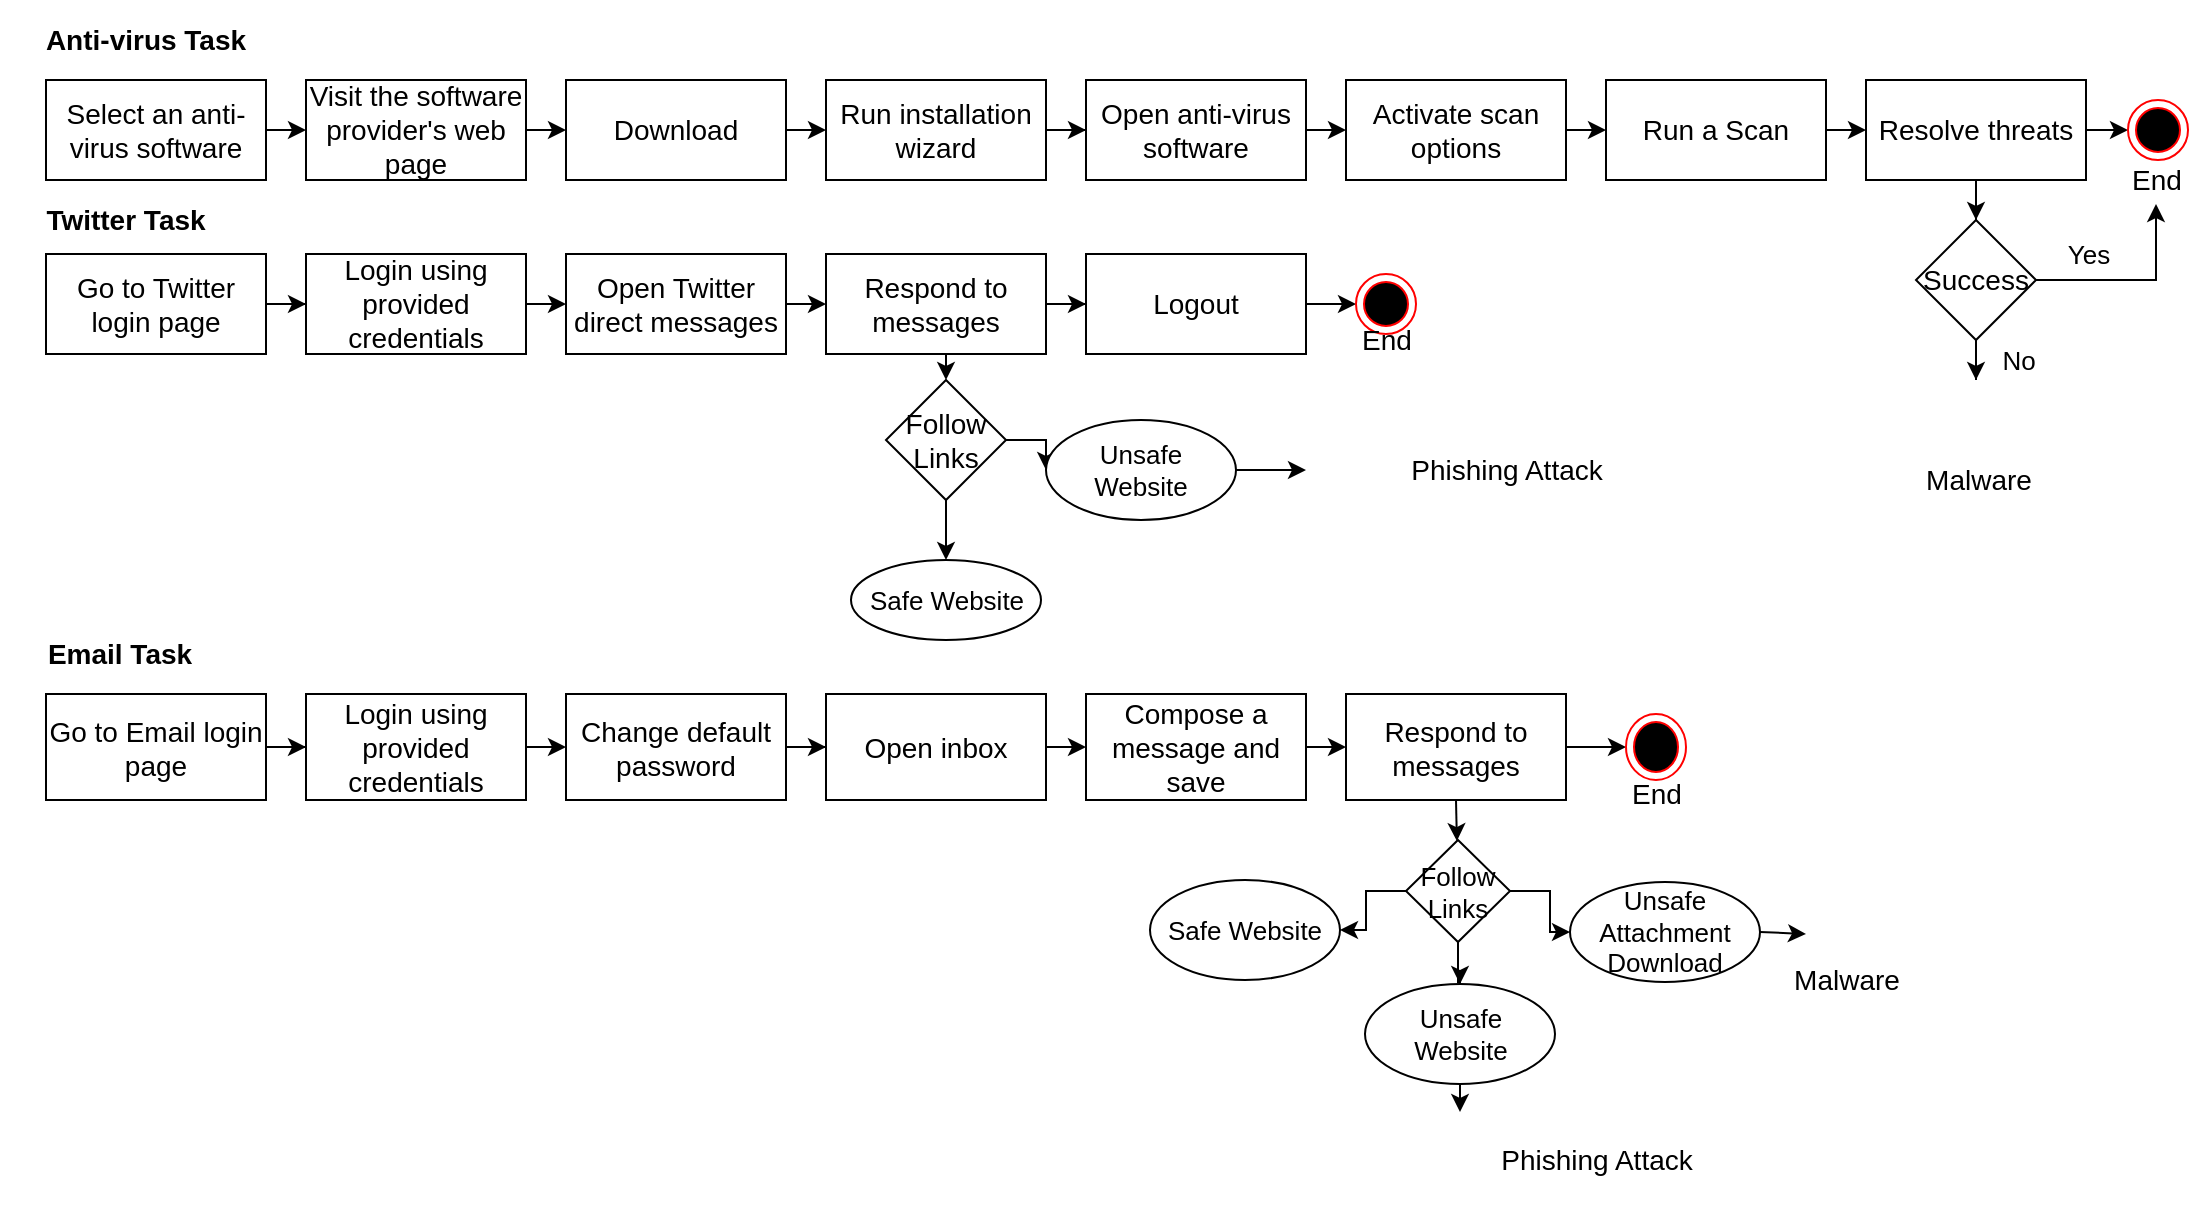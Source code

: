 <mxfile version="13.7.9" type="device"><diagram id="nd0VjMo8nx-PYlnj6bwA" name="Page-1"><mxGraphModel dx="1355" dy="776" grid="1" gridSize="10" guides="1" tooltips="1" connect="1" arrows="1" fold="1" page="1" pageScale="1" pageWidth="850" pageHeight="1100" math="0" shadow="0"><root><mxCell id="0"/><mxCell id="1" parent="0"/><mxCell id="8Qu4u8hAuwnlyIQ9D4yq-1" style="edgeStyle=orthogonalEdgeStyle;rounded=0;orthogonalLoop=1;jettySize=auto;html=1;exitX=1;exitY=0.5;exitDx=0;exitDy=0;entryX=0;entryY=0.5;entryDx=0;entryDy=0;fontSize=14;" edge="1" parent="1" source="8Qu4u8hAuwnlyIQ9D4yq-2" target="8Qu4u8hAuwnlyIQ9D4yq-4"><mxGeometry relative="1" as="geometry"/></mxCell><mxCell id="8Qu4u8hAuwnlyIQ9D4yq-2" value="Select an anti-virus software" style="text;html=1;align=center;verticalAlign=middle;whiteSpace=wrap;rounded=0;strokeColor=#000000;fontSize=14;" vertex="1" parent="1"><mxGeometry x="40" y="60" width="110" height="50" as="geometry"/></mxCell><mxCell id="8Qu4u8hAuwnlyIQ9D4yq-3" style="edgeStyle=orthogonalEdgeStyle;rounded=0;orthogonalLoop=1;jettySize=auto;html=1;exitX=1;exitY=0.5;exitDx=0;exitDy=0;entryX=0;entryY=0.5;entryDx=0;entryDy=0;fontSize=14;" edge="1" parent="1" source="8Qu4u8hAuwnlyIQ9D4yq-4" target="8Qu4u8hAuwnlyIQ9D4yq-6"><mxGeometry relative="1" as="geometry"/></mxCell><mxCell id="8Qu4u8hAuwnlyIQ9D4yq-4" value="Visit the software provider's web page" style="text;html=1;align=center;verticalAlign=middle;whiteSpace=wrap;rounded=0;strokeColor=#000000;fontSize=14;" vertex="1" parent="1"><mxGeometry x="170" y="60" width="110" height="50" as="geometry"/></mxCell><mxCell id="8Qu4u8hAuwnlyIQ9D4yq-5" style="edgeStyle=orthogonalEdgeStyle;rounded=0;orthogonalLoop=1;jettySize=auto;html=1;exitX=1;exitY=0.5;exitDx=0;exitDy=0;entryX=0;entryY=0.5;entryDx=0;entryDy=0;fontSize=14;" edge="1" parent="1" source="8Qu4u8hAuwnlyIQ9D4yq-6" target="8Qu4u8hAuwnlyIQ9D4yq-8"><mxGeometry relative="1" as="geometry"/></mxCell><mxCell id="8Qu4u8hAuwnlyIQ9D4yq-6" value="Download" style="text;html=1;align=center;verticalAlign=middle;whiteSpace=wrap;rounded=0;strokeColor=#000000;fontSize=14;" vertex="1" parent="1"><mxGeometry x="300" y="60" width="110" height="50" as="geometry"/></mxCell><mxCell id="8Qu4u8hAuwnlyIQ9D4yq-7" style="edgeStyle=orthogonalEdgeStyle;rounded=0;orthogonalLoop=1;jettySize=auto;html=1;exitX=1;exitY=0.5;exitDx=0;exitDy=0;fontSize=14;" edge="1" parent="1" source="8Qu4u8hAuwnlyIQ9D4yq-8" target="8Qu4u8hAuwnlyIQ9D4yq-10"><mxGeometry relative="1" as="geometry"/></mxCell><mxCell id="8Qu4u8hAuwnlyIQ9D4yq-8" value="Run installation wizard" style="text;html=1;align=center;verticalAlign=middle;whiteSpace=wrap;rounded=0;strokeColor=#000000;fontSize=14;" vertex="1" parent="1"><mxGeometry x="430" y="60" width="110" height="50" as="geometry"/></mxCell><mxCell id="8Qu4u8hAuwnlyIQ9D4yq-9" style="edgeStyle=orthogonalEdgeStyle;rounded=0;orthogonalLoop=1;jettySize=auto;html=1;exitX=1;exitY=0.5;exitDx=0;exitDy=0;entryX=0;entryY=0.5;entryDx=0;entryDy=0;fontSize=14;" edge="1" parent="1" source="8Qu4u8hAuwnlyIQ9D4yq-10" target="8Qu4u8hAuwnlyIQ9D4yq-12"><mxGeometry relative="1" as="geometry"/></mxCell><mxCell id="8Qu4u8hAuwnlyIQ9D4yq-10" value="Open anti-virus software" style="text;html=1;align=center;verticalAlign=middle;whiteSpace=wrap;rounded=0;strokeColor=#000000;fontSize=14;" vertex="1" parent="1"><mxGeometry x="560" y="60" width="110" height="50" as="geometry"/></mxCell><mxCell id="8Qu4u8hAuwnlyIQ9D4yq-11" style="edgeStyle=orthogonalEdgeStyle;rounded=0;orthogonalLoop=1;jettySize=auto;html=1;exitX=1;exitY=0.5;exitDx=0;exitDy=0;entryX=0;entryY=0.5;entryDx=0;entryDy=0;fontSize=14;" edge="1" parent="1" source="8Qu4u8hAuwnlyIQ9D4yq-12" target="8Qu4u8hAuwnlyIQ9D4yq-14"><mxGeometry relative="1" as="geometry"/></mxCell><mxCell id="8Qu4u8hAuwnlyIQ9D4yq-12" value="Activate scan options" style="text;html=1;align=center;verticalAlign=middle;whiteSpace=wrap;rounded=0;strokeColor=#000000;fontSize=14;" vertex="1" parent="1"><mxGeometry x="690" y="60" width="110" height="50" as="geometry"/></mxCell><mxCell id="8Qu4u8hAuwnlyIQ9D4yq-13" style="edgeStyle=orthogonalEdgeStyle;rounded=0;orthogonalLoop=1;jettySize=auto;html=1;exitX=1;exitY=0.5;exitDx=0;exitDy=0;entryX=0;entryY=0.5;entryDx=0;entryDy=0;fontSize=14;" edge="1" parent="1" source="8Qu4u8hAuwnlyIQ9D4yq-14" target="8Qu4u8hAuwnlyIQ9D4yq-16"><mxGeometry relative="1" as="geometry"/></mxCell><mxCell id="8Qu4u8hAuwnlyIQ9D4yq-14" value="Run a Scan" style="text;html=1;align=center;verticalAlign=middle;whiteSpace=wrap;rounded=0;strokeColor=#000000;fontSize=14;" vertex="1" parent="1"><mxGeometry x="820" y="60" width="110" height="50" as="geometry"/></mxCell><mxCell id="8Qu4u8hAuwnlyIQ9D4yq-15" style="edgeStyle=orthogonalEdgeStyle;rounded=0;orthogonalLoop=1;jettySize=auto;html=1;exitX=1;exitY=0.5;exitDx=0;exitDy=0;fontSize=14;" edge="1" parent="1" source="8Qu4u8hAuwnlyIQ9D4yq-16" target="8Qu4u8hAuwnlyIQ9D4yq-46"><mxGeometry relative="1" as="geometry"><mxPoint x="1080" y="85" as="targetPoint"/></mxGeometry></mxCell><mxCell id="8Qu4u8hAuwnlyIQ9D4yq-80" style="edgeStyle=orthogonalEdgeStyle;rounded=0;orthogonalLoop=1;jettySize=auto;html=1;exitX=0.5;exitY=1;exitDx=0;exitDy=0;fontSize=13;" edge="1" parent="1" source="8Qu4u8hAuwnlyIQ9D4yq-16" target="8Qu4u8hAuwnlyIQ9D4yq-79"><mxGeometry relative="1" as="geometry"/></mxCell><mxCell id="8Qu4u8hAuwnlyIQ9D4yq-16" value="Resolve threats" style="text;html=1;align=center;verticalAlign=middle;whiteSpace=wrap;rounded=0;strokeColor=#000000;fontSize=14;" vertex="1" parent="1"><mxGeometry x="950" y="60" width="110" height="50" as="geometry"/></mxCell><mxCell id="8Qu4u8hAuwnlyIQ9D4yq-17" style="edgeStyle=orthogonalEdgeStyle;rounded=0;orthogonalLoop=1;jettySize=auto;html=1;exitX=1;exitY=0.5;exitDx=0;exitDy=0;fontSize=14;" edge="1" parent="1" source="8Qu4u8hAuwnlyIQ9D4yq-18" target="8Qu4u8hAuwnlyIQ9D4yq-20"><mxGeometry relative="1" as="geometry"/></mxCell><mxCell id="8Qu4u8hAuwnlyIQ9D4yq-18" value="Go to Twitter login page" style="text;html=1;align=center;verticalAlign=middle;whiteSpace=wrap;rounded=0;strokeColor=#000000;fontSize=14;" vertex="1" parent="1"><mxGeometry x="40" y="147" width="110" height="50" as="geometry"/></mxCell><mxCell id="8Qu4u8hAuwnlyIQ9D4yq-19" style="edgeStyle=orthogonalEdgeStyle;rounded=0;orthogonalLoop=1;jettySize=auto;html=1;exitX=1;exitY=0.5;exitDx=0;exitDy=0;entryX=0;entryY=0.5;entryDx=0;entryDy=0;fontSize=14;" edge="1" parent="1" source="8Qu4u8hAuwnlyIQ9D4yq-20" target="8Qu4u8hAuwnlyIQ9D4yq-22"><mxGeometry relative="1" as="geometry"/></mxCell><mxCell id="8Qu4u8hAuwnlyIQ9D4yq-20" value="Login using provided credentials" style="text;html=1;align=center;verticalAlign=middle;whiteSpace=wrap;rounded=0;strokeColor=#000000;fontSize=14;" vertex="1" parent="1"><mxGeometry x="170" y="147" width="110" height="50" as="geometry"/></mxCell><mxCell id="8Qu4u8hAuwnlyIQ9D4yq-21" style="edgeStyle=orthogonalEdgeStyle;rounded=0;orthogonalLoop=1;jettySize=auto;html=1;exitX=1;exitY=0.5;exitDx=0;exitDy=0;entryX=0;entryY=0.5;entryDx=0;entryDy=0;fontSize=14;" edge="1" parent="1" source="8Qu4u8hAuwnlyIQ9D4yq-22" target="8Qu4u8hAuwnlyIQ9D4yq-24"><mxGeometry relative="1" as="geometry"/></mxCell><mxCell id="8Qu4u8hAuwnlyIQ9D4yq-22" value="Open Twitter direct messages" style="text;html=1;align=center;verticalAlign=middle;whiteSpace=wrap;rounded=0;strokeColor=#000000;fontSize=14;" vertex="1" parent="1"><mxGeometry x="300" y="147" width="110" height="50" as="geometry"/></mxCell><mxCell id="8Qu4u8hAuwnlyIQ9D4yq-23" style="edgeStyle=orthogonalEdgeStyle;rounded=0;orthogonalLoop=1;jettySize=auto;html=1;exitX=1;exitY=0.5;exitDx=0;exitDy=0;fontSize=14;" edge="1" parent="1" source="8Qu4u8hAuwnlyIQ9D4yq-24" target="8Qu4u8hAuwnlyIQ9D4yq-26"><mxGeometry relative="1" as="geometry"/></mxCell><mxCell id="8Qu4u8hAuwnlyIQ9D4yq-49" style="edgeStyle=orthogonalEdgeStyle;rounded=0;orthogonalLoop=1;jettySize=auto;html=1;exitX=0.5;exitY=1;exitDx=0;exitDy=0;entryX=0.5;entryY=0;entryDx=0;entryDy=0;" edge="1" parent="1" source="8Qu4u8hAuwnlyIQ9D4yq-24" target="8Qu4u8hAuwnlyIQ9D4yq-48"><mxGeometry relative="1" as="geometry"/></mxCell><mxCell id="8Qu4u8hAuwnlyIQ9D4yq-24" value="Respond to messages" style="text;html=1;align=center;verticalAlign=middle;whiteSpace=wrap;rounded=0;strokeColor=#000000;fontSize=14;" vertex="1" parent="1"><mxGeometry x="430" y="147" width="110" height="50" as="geometry"/></mxCell><mxCell id="8Qu4u8hAuwnlyIQ9D4yq-25" style="edgeStyle=orthogonalEdgeStyle;rounded=0;orthogonalLoop=1;jettySize=auto;html=1;exitX=1;exitY=0.5;exitDx=0;exitDy=0;entryX=0;entryY=0.5;entryDx=0;entryDy=0;fontSize=14;" edge="1" parent="1" source="8Qu4u8hAuwnlyIQ9D4yq-26" target="8Qu4u8hAuwnlyIQ9D4yq-44"><mxGeometry relative="1" as="geometry"/></mxCell><mxCell id="8Qu4u8hAuwnlyIQ9D4yq-26" value="Logout" style="text;html=1;align=center;verticalAlign=middle;whiteSpace=wrap;rounded=0;strokeColor=#000000;fontSize=14;" vertex="1" parent="1"><mxGeometry x="560" y="147" width="110" height="50" as="geometry"/></mxCell><mxCell id="8Qu4u8hAuwnlyIQ9D4yq-27" value="&lt;font style=&quot;font-size: 14px;&quot;&gt;&lt;b style=&quot;font-size: 14px;&quot;&gt;Twitter Task&lt;/b&gt;&lt;/font&gt;" style="text;html=1;strokeColor=none;fillColor=none;align=center;verticalAlign=middle;whiteSpace=wrap;rounded=0;fontSize=14;" vertex="1" parent="1"><mxGeometry x="20" y="110" width="120" height="40" as="geometry"/></mxCell><mxCell id="8Qu4u8hAuwnlyIQ9D4yq-28" value="&lt;b style=&quot;font-size: 14px;&quot;&gt;&lt;font style=&quot;font-size: 14px;&quot;&gt;Anti-virus Task&lt;/font&gt;&lt;/b&gt;" style="text;html=1;strokeColor=none;fillColor=none;align=center;verticalAlign=middle;whiteSpace=wrap;rounded=0;fontSize=14;" vertex="1" parent="1"><mxGeometry x="30" y="20" width="120" height="40" as="geometry"/></mxCell><mxCell id="8Qu4u8hAuwnlyIQ9D4yq-29" value="&lt;font style=&quot;font-size: 14px;&quot;&gt;&lt;b style=&quot;font-size: 14px;&quot;&gt;Email Task&lt;/b&gt;&lt;/font&gt;" style="text;html=1;strokeColor=none;fillColor=none;align=center;verticalAlign=middle;whiteSpace=wrap;rounded=0;fontSize=14;" vertex="1" parent="1"><mxGeometry x="17" y="327" width="120" height="40" as="geometry"/></mxCell><mxCell id="8Qu4u8hAuwnlyIQ9D4yq-30" style="edgeStyle=orthogonalEdgeStyle;rounded=0;orthogonalLoop=1;jettySize=auto;html=1;exitX=1;exitY=0.5;exitDx=0;exitDy=0;fontSize=14;" edge="1" parent="1" source="8Qu4u8hAuwnlyIQ9D4yq-31" target="8Qu4u8hAuwnlyIQ9D4yq-33"><mxGeometry relative="1" as="geometry"/></mxCell><mxCell id="8Qu4u8hAuwnlyIQ9D4yq-31" value="Go to Email login page" style="text;html=1;align=center;verticalAlign=middle;whiteSpace=wrap;rounded=0;strokeColor=#000000;fontSize=14;" vertex="1" parent="1"><mxGeometry x="40" y="367" width="110" height="53" as="geometry"/></mxCell><mxCell id="8Qu4u8hAuwnlyIQ9D4yq-32" style="edgeStyle=orthogonalEdgeStyle;rounded=0;orthogonalLoop=1;jettySize=auto;html=1;exitX=1;exitY=0.5;exitDx=0;exitDy=0;entryX=0;entryY=0.5;entryDx=0;entryDy=0;fontSize=14;" edge="1" parent="1" source="8Qu4u8hAuwnlyIQ9D4yq-33" target="8Qu4u8hAuwnlyIQ9D4yq-35"><mxGeometry relative="1" as="geometry"/></mxCell><mxCell id="8Qu4u8hAuwnlyIQ9D4yq-33" value="Login using provided credentials" style="text;html=1;align=center;verticalAlign=middle;whiteSpace=wrap;rounded=0;strokeColor=#000000;fontSize=14;" vertex="1" parent="1"><mxGeometry x="170" y="367" width="110" height="53" as="geometry"/></mxCell><mxCell id="8Qu4u8hAuwnlyIQ9D4yq-34" style="edgeStyle=orthogonalEdgeStyle;rounded=0;orthogonalLoop=1;jettySize=auto;html=1;exitX=1;exitY=0.5;exitDx=0;exitDy=0;fontSize=14;" edge="1" parent="1" source="8Qu4u8hAuwnlyIQ9D4yq-35" target="8Qu4u8hAuwnlyIQ9D4yq-37"><mxGeometry relative="1" as="geometry"/></mxCell><mxCell id="8Qu4u8hAuwnlyIQ9D4yq-35" value="Change default password" style="text;html=1;align=center;verticalAlign=middle;whiteSpace=wrap;rounded=0;strokeColor=#000000;fontSize=14;" vertex="1" parent="1"><mxGeometry x="300" y="367" width="110" height="53" as="geometry"/></mxCell><mxCell id="8Qu4u8hAuwnlyIQ9D4yq-36" style="edgeStyle=orthogonalEdgeStyle;rounded=0;orthogonalLoop=1;jettySize=auto;html=1;exitX=1;exitY=0.5;exitDx=0;exitDy=0;entryX=0;entryY=0.5;entryDx=0;entryDy=0;fontSize=14;" edge="1" parent="1" source="8Qu4u8hAuwnlyIQ9D4yq-37" target="8Qu4u8hAuwnlyIQ9D4yq-39"><mxGeometry relative="1" as="geometry"/></mxCell><mxCell id="8Qu4u8hAuwnlyIQ9D4yq-37" value="Open inbox" style="text;html=1;align=center;verticalAlign=middle;whiteSpace=wrap;rounded=0;strokeColor=#000000;fontSize=14;" vertex="1" parent="1"><mxGeometry x="430" y="367" width="110" height="53" as="geometry"/></mxCell><mxCell id="8Qu4u8hAuwnlyIQ9D4yq-38" style="edgeStyle=orthogonalEdgeStyle;rounded=0;orthogonalLoop=1;jettySize=auto;html=1;exitX=1;exitY=0.5;exitDx=0;exitDy=0;entryX=0;entryY=0.5;entryDx=0;entryDy=0;fontSize=14;" edge="1" parent="1" source="8Qu4u8hAuwnlyIQ9D4yq-39" target="8Qu4u8hAuwnlyIQ9D4yq-41"><mxGeometry relative="1" as="geometry"/></mxCell><mxCell id="8Qu4u8hAuwnlyIQ9D4yq-39" value="Compose a message and save" style="text;html=1;align=center;verticalAlign=middle;whiteSpace=wrap;rounded=0;strokeColor=#000000;fontSize=14;" vertex="1" parent="1"><mxGeometry x="560" y="367" width="110" height="53" as="geometry"/></mxCell><mxCell id="8Qu4u8hAuwnlyIQ9D4yq-40" style="edgeStyle=orthogonalEdgeStyle;rounded=0;orthogonalLoop=1;jettySize=auto;html=1;exitX=1;exitY=0.5;exitDx=0;exitDy=0;entryX=0;entryY=0.5;entryDx=0;entryDy=0;fontSize=14;" edge="1" parent="1" source="8Qu4u8hAuwnlyIQ9D4yq-41" target="8Qu4u8hAuwnlyIQ9D4yq-42"><mxGeometry relative="1" as="geometry"><mxPoint x="820" y="392" as="targetPoint"/></mxGeometry></mxCell><mxCell id="8Qu4u8hAuwnlyIQ9D4yq-61" style="rounded=0;orthogonalLoop=1;jettySize=auto;html=1;exitX=0.5;exitY=1;exitDx=0;exitDy=0;" edge="1" parent="1" source="8Qu4u8hAuwnlyIQ9D4yq-41" target="8Qu4u8hAuwnlyIQ9D4yq-56"><mxGeometry relative="1" as="geometry"/></mxCell><mxCell id="8Qu4u8hAuwnlyIQ9D4yq-41" value="Respond to messages" style="text;html=1;align=center;verticalAlign=middle;whiteSpace=wrap;rounded=0;strokeColor=#000000;fontSize=14;" vertex="1" parent="1"><mxGeometry x="690" y="367" width="110" height="53" as="geometry"/></mxCell><mxCell id="8Qu4u8hAuwnlyIQ9D4yq-42" value="" style="ellipse;html=1;shape=endState;fillColor=#000000;strokeColor=#ff0000;fontSize=14;" vertex="1" parent="1"><mxGeometry x="830" y="377" width="30" height="33" as="geometry"/></mxCell><mxCell id="8Qu4u8hAuwnlyIQ9D4yq-43" value="&lt;div style=&quot;font-size: 14px;&quot;&gt;End&lt;/div&gt;" style="text;html=1;align=center;verticalAlign=middle;resizable=0;points=[];autosize=1;fontSize=14;" vertex="1" parent="1"><mxGeometry x="825" y="407" width="40" height="20" as="geometry"/></mxCell><mxCell id="8Qu4u8hAuwnlyIQ9D4yq-44" value="" style="ellipse;html=1;shape=endState;fillColor=#000000;strokeColor=#ff0000;fontSize=14;" vertex="1" parent="1"><mxGeometry x="695" y="157" width="30" height="30" as="geometry"/></mxCell><mxCell id="8Qu4u8hAuwnlyIQ9D4yq-45" value="&lt;div style=&quot;font-size: 14px;&quot;&gt;End&lt;/div&gt;" style="text;html=1;align=center;verticalAlign=middle;resizable=0;points=[];autosize=1;fontSize=14;" vertex="1" parent="1"><mxGeometry x="690" y="180" width="40" height="20" as="geometry"/></mxCell><mxCell id="8Qu4u8hAuwnlyIQ9D4yq-46" value="" style="ellipse;html=1;shape=endState;fillColor=#000000;strokeColor=#ff0000;fontSize=14;" vertex="1" parent="1"><mxGeometry x="1081" y="70" width="30" height="30" as="geometry"/></mxCell><mxCell id="8Qu4u8hAuwnlyIQ9D4yq-47" value="&lt;div style=&quot;font-size: 14px;&quot;&gt;End&lt;/div&gt;" style="text;html=1;align=center;verticalAlign=middle;resizable=0;points=[];autosize=1;fontSize=14;" vertex="1" parent="1"><mxGeometry x="1075" y="100" width="40" height="20" as="geometry"/></mxCell><mxCell id="8Qu4u8hAuwnlyIQ9D4yq-55" style="edgeStyle=orthogonalEdgeStyle;rounded=0;orthogonalLoop=1;jettySize=auto;html=1;exitX=0.5;exitY=1;exitDx=0;exitDy=0;" edge="1" parent="1" source="8Qu4u8hAuwnlyIQ9D4yq-48" target="8Qu4u8hAuwnlyIQ9D4yq-51"><mxGeometry relative="1" as="geometry"/></mxCell><mxCell id="8Qu4u8hAuwnlyIQ9D4yq-77" style="edgeStyle=orthogonalEdgeStyle;rounded=0;orthogonalLoop=1;jettySize=auto;html=1;exitX=1;exitY=0.5;exitDx=0;exitDy=0;fontSize=14;" edge="1" parent="1" source="8Qu4u8hAuwnlyIQ9D4yq-48" target="8Qu4u8hAuwnlyIQ9D4yq-52"><mxGeometry relative="1" as="geometry"/></mxCell><mxCell id="8Qu4u8hAuwnlyIQ9D4yq-48" value="Follow Links" style="rhombus;whiteSpace=wrap;html=1;fontSize=14;" vertex="1" parent="1"><mxGeometry x="460" y="210" width="60" height="60" as="geometry"/></mxCell><mxCell id="8Qu4u8hAuwnlyIQ9D4yq-51" value="Safe Website" style="ellipse;whiteSpace=wrap;html=1;fontSize=13;" vertex="1" parent="1"><mxGeometry x="442.5" y="300" width="95" height="40" as="geometry"/></mxCell><mxCell id="8Qu4u8hAuwnlyIQ9D4yq-66" style="edgeStyle=none;rounded=0;orthogonalLoop=1;jettySize=auto;html=1;exitX=1;exitY=0.5;exitDx=0;exitDy=0;" edge="1" parent="1" source="8Qu4u8hAuwnlyIQ9D4yq-52" target="8Qu4u8hAuwnlyIQ9D4yq-63"><mxGeometry relative="1" as="geometry"/></mxCell><mxCell id="8Qu4u8hAuwnlyIQ9D4yq-52" value="&lt;div&gt;Unsafe &lt;br&gt;&lt;/div&gt;&lt;div&gt;Website&lt;/div&gt;" style="ellipse;whiteSpace=wrap;html=1;fontSize=13;" vertex="1" parent="1"><mxGeometry x="540" y="230" width="95" height="50" as="geometry"/></mxCell><mxCell id="8Qu4u8hAuwnlyIQ9D4yq-59" style="edgeStyle=orthogonalEdgeStyle;rounded=0;orthogonalLoop=1;jettySize=auto;html=1;exitX=0.5;exitY=1;exitDx=0;exitDy=0;" edge="1" parent="1" source="8Qu4u8hAuwnlyIQ9D4yq-56" target="8Qu4u8hAuwnlyIQ9D4yq-57"><mxGeometry relative="1" as="geometry"/></mxCell><mxCell id="8Qu4u8hAuwnlyIQ9D4yq-60" style="edgeStyle=orthogonalEdgeStyle;rounded=0;orthogonalLoop=1;jettySize=auto;html=1;exitX=1;exitY=0.5;exitDx=0;exitDy=0;" edge="1" parent="1" source="8Qu4u8hAuwnlyIQ9D4yq-56" target="8Qu4u8hAuwnlyIQ9D4yq-58"><mxGeometry relative="1" as="geometry"/></mxCell><mxCell id="8Qu4u8hAuwnlyIQ9D4yq-70" style="edgeStyle=orthogonalEdgeStyle;rounded=0;orthogonalLoop=1;jettySize=auto;html=1;exitX=0;exitY=0.5;exitDx=0;exitDy=0;" edge="1" parent="1" source="8Qu4u8hAuwnlyIQ9D4yq-56" target="8Qu4u8hAuwnlyIQ9D4yq-68"><mxGeometry relative="1" as="geometry"/></mxCell><mxCell id="8Qu4u8hAuwnlyIQ9D4yq-56" value="Follow Links" style="rhombus;whiteSpace=wrap;html=1;fontSize=13;" vertex="1" parent="1"><mxGeometry x="720" y="440" width="52" height="51" as="geometry"/></mxCell><mxCell id="8Qu4u8hAuwnlyIQ9D4yq-76" style="edgeStyle=none;rounded=0;orthogonalLoop=1;jettySize=auto;html=1;exitX=0.5;exitY=1;exitDx=0;exitDy=0;" edge="1" parent="1" source="8Qu4u8hAuwnlyIQ9D4yq-57" target="8Qu4u8hAuwnlyIQ9D4yq-74"><mxGeometry relative="1" as="geometry"/></mxCell><mxCell id="8Qu4u8hAuwnlyIQ9D4yq-57" value="&lt;div&gt;Unsafe &lt;br&gt;&lt;/div&gt;&lt;div&gt;Website&lt;/div&gt;" style="ellipse;whiteSpace=wrap;html=1;fontSize=13;" vertex="1" parent="1"><mxGeometry x="699.5" y="512" width="95" height="50" as="geometry"/></mxCell><mxCell id="8Qu4u8hAuwnlyIQ9D4yq-73" style="rounded=0;orthogonalLoop=1;jettySize=auto;html=1;exitX=1;exitY=0.5;exitDx=0;exitDy=0;entryX=0;entryY=0.5;entryDx=0;entryDy=0;" edge="1" parent="1" source="8Qu4u8hAuwnlyIQ9D4yq-58" target="8Qu4u8hAuwnlyIQ9D4yq-71"><mxGeometry relative="1" as="geometry"/></mxCell><mxCell id="8Qu4u8hAuwnlyIQ9D4yq-58" value="Unsafe Attachment Download" style="ellipse;whiteSpace=wrap;html=1;fontSize=13;" vertex="1" parent="1"><mxGeometry x="802" y="461" width="95" height="50" as="geometry"/></mxCell><mxCell id="8Qu4u8hAuwnlyIQ9D4yq-63" value="" style="shape=image;html=1;verticalAlign=top;verticalLabelPosition=bottom;labelBackgroundColor=#ffffff;imageAspect=0;aspect=fixed;image=https://cdn2.iconfinder.com/data/icons/simple-microphone-icon/512/Cancel_Icon-128.png" vertex="1" parent="1"><mxGeometry x="670" y="230" width="50" height="50" as="geometry"/></mxCell><mxCell id="8Qu4u8hAuwnlyIQ9D4yq-65" value="Phishing Attack" style="text;html=1;align=center;verticalAlign=middle;resizable=0;points=[];autosize=1;fontSize=14;" vertex="1" parent="1"><mxGeometry x="715" y="245" width="110" height="20" as="geometry"/></mxCell><mxCell id="8Qu4u8hAuwnlyIQ9D4yq-67" style="edgeStyle=none;rounded=0;orthogonalLoop=1;jettySize=auto;html=1;exitX=0;exitY=0.5;exitDx=0;exitDy=0;" edge="1" parent="1" source="8Qu4u8hAuwnlyIQ9D4yq-63" target="8Qu4u8hAuwnlyIQ9D4yq-63"><mxGeometry relative="1" as="geometry"/></mxCell><mxCell id="8Qu4u8hAuwnlyIQ9D4yq-68" value="Safe Website" style="ellipse;whiteSpace=wrap;html=1;fontSize=13;" vertex="1" parent="1"><mxGeometry x="592" y="460" width="95" height="50" as="geometry"/></mxCell><mxCell id="8Qu4u8hAuwnlyIQ9D4yq-71" value="" style="shape=image;html=1;verticalAlign=top;verticalLabelPosition=bottom;labelBackgroundColor=#ffffff;imageAspect=0;aspect=fixed;image=https://cdn2.iconfinder.com/data/icons/simple-microphone-icon/512/Cancel_Icon-128.png" vertex="1" parent="1"><mxGeometry x="920" y="462" width="50" height="50" as="geometry"/></mxCell><mxCell id="8Qu4u8hAuwnlyIQ9D4yq-72" value="Malware" style="text;html=1;align=center;verticalAlign=middle;resizable=0;points=[];autosize=1;fontSize=14;" vertex="1" parent="1"><mxGeometry x="905" y="500" width="70" height="20" as="geometry"/></mxCell><mxCell id="8Qu4u8hAuwnlyIQ9D4yq-74" value="" style="shape=image;html=1;verticalAlign=top;verticalLabelPosition=bottom;labelBackgroundColor=#ffffff;imageAspect=0;aspect=fixed;image=https://cdn2.iconfinder.com/data/icons/simple-microphone-icon/512/Cancel_Icon-128.png" vertex="1" parent="1"><mxGeometry x="722" y="576" width="50" height="50" as="geometry"/></mxCell><mxCell id="8Qu4u8hAuwnlyIQ9D4yq-75" value="Phishing Attack" style="text;html=1;align=center;verticalAlign=middle;resizable=0;points=[];autosize=1;fontSize=14;" vertex="1" parent="1"><mxGeometry x="760" y="590" width="110" height="20" as="geometry"/></mxCell><mxCell id="8Qu4u8hAuwnlyIQ9D4yq-78" value="" style="shape=image;html=1;verticalAlign=top;verticalLabelPosition=bottom;labelBackgroundColor=#ffffff;imageAspect=0;aspect=fixed;image=https://cdn2.iconfinder.com/data/icons/simple-microphone-icon/512/Cancel_Icon-128.png" vertex="1" parent="1"><mxGeometry x="980" y="210" width="50" height="50" as="geometry"/></mxCell><mxCell id="8Qu4u8hAuwnlyIQ9D4yq-81" style="edgeStyle=orthogonalEdgeStyle;rounded=0;orthogonalLoop=1;jettySize=auto;html=1;fontSize=13;" edge="1" parent="1" source="8Qu4u8hAuwnlyIQ9D4yq-79" target="8Qu4u8hAuwnlyIQ9D4yq-78"><mxGeometry relative="1" as="geometry"/></mxCell><mxCell id="8Qu4u8hAuwnlyIQ9D4yq-83" style="edgeStyle=orthogonalEdgeStyle;rounded=0;orthogonalLoop=1;jettySize=auto;html=1;entryX=0.5;entryY=1.1;entryDx=0;entryDy=0;entryPerimeter=0;fontSize=13;" edge="1" parent="1" source="8Qu4u8hAuwnlyIQ9D4yq-79" target="8Qu4u8hAuwnlyIQ9D4yq-47"><mxGeometry relative="1" as="geometry"/></mxCell><mxCell id="8Qu4u8hAuwnlyIQ9D4yq-79" value="Success" style="rhombus;whiteSpace=wrap;html=1;fontSize=14;" vertex="1" parent="1"><mxGeometry x="975" y="130" width="60" height="60" as="geometry"/></mxCell><mxCell id="8Qu4u8hAuwnlyIQ9D4yq-82" value="Yes" style="text;html=1;align=center;verticalAlign=middle;resizable=0;points=[];autosize=1;fontSize=13;" vertex="1" parent="1"><mxGeometry x="1041" y="137" width="40" height="20" as="geometry"/></mxCell><mxCell id="8Qu4u8hAuwnlyIQ9D4yq-84" value="No" style="text;html=1;align=center;verticalAlign=middle;resizable=0;points=[];autosize=1;fontSize=13;" vertex="1" parent="1"><mxGeometry x="1011" y="190" width="30" height="20" as="geometry"/></mxCell><mxCell id="8Qu4u8hAuwnlyIQ9D4yq-85" value="Malware" style="text;html=1;align=center;verticalAlign=middle;resizable=0;points=[];autosize=1;fontSize=14;" vertex="1" parent="1"><mxGeometry x="971" y="250" width="70" height="20" as="geometry"/></mxCell></root></mxGraphModel></diagram></mxfile>
